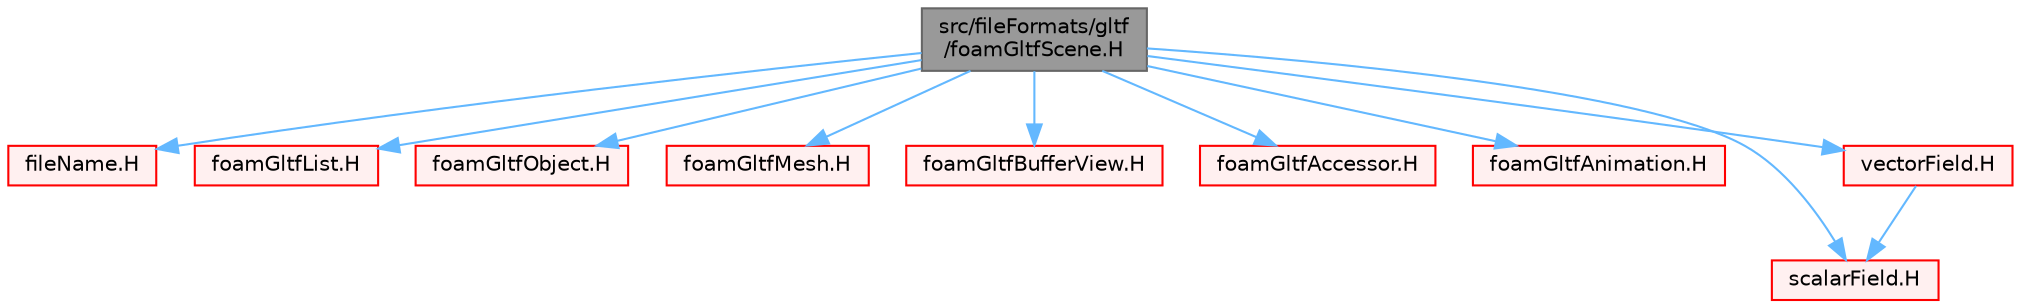 digraph "src/fileFormats/gltf/foamGltfScene.H"
{
 // LATEX_PDF_SIZE
  bgcolor="transparent";
  edge [fontname=Helvetica,fontsize=10,labelfontname=Helvetica,labelfontsize=10];
  node [fontname=Helvetica,fontsize=10,shape=box,height=0.2,width=0.4];
  Node1 [id="Node000001",label="src/fileFormats/gltf\l/foamGltfScene.H",height=0.2,width=0.4,color="gray40", fillcolor="grey60", style="filled", fontcolor="black",tooltip=" "];
  Node1 -> Node2 [id="edge1_Node000001_Node000002",color="steelblue1",style="solid",tooltip=" "];
  Node2 [id="Node000002",label="fileName.H",height=0.2,width=0.4,color="red", fillcolor="#FFF0F0", style="filled",URL="$fileName_8H.html",tooltip=" "];
  Node1 -> Node16 [id="edge2_Node000001_Node000016",color="steelblue1",style="solid",tooltip=" "];
  Node16 [id="Node000016",label="foamGltfList.H",height=0.2,width=0.4,color="red", fillcolor="#FFF0F0", style="filled",URL="$foamGltfList_8H.html",tooltip=" "];
  Node1 -> Node97 [id="edge3_Node000001_Node000097",color="steelblue1",style="solid",tooltip=" "];
  Node97 [id="Node000097",label="foamGltfObject.H",height=0.2,width=0.4,color="red", fillcolor="#FFF0F0", style="filled",URL="$foamGltfObject_8H.html",tooltip=" "];
  Node1 -> Node99 [id="edge4_Node000001_Node000099",color="steelblue1",style="solid",tooltip=" "];
  Node99 [id="Node000099",label="foamGltfMesh.H",height=0.2,width=0.4,color="red", fillcolor="#FFF0F0", style="filled",URL="$foamGltfMesh_8H.html",tooltip=" "];
  Node1 -> Node119 [id="edge5_Node000001_Node000119",color="steelblue1",style="solid",tooltip=" "];
  Node119 [id="Node000119",label="foamGltfBufferView.H",height=0.2,width=0.4,color="red", fillcolor="#FFF0F0", style="filled",URL="$foamGltfBufferView_8H.html",tooltip=" "];
  Node1 -> Node120 [id="edge6_Node000001_Node000120",color="steelblue1",style="solid",tooltip=" "];
  Node120 [id="Node000120",label="foamGltfAccessor.H",height=0.2,width=0.4,color="red", fillcolor="#FFF0F0", style="filled",URL="$foamGltfAccessor_8H.html",tooltip=" "];
  Node1 -> Node166 [id="edge7_Node000001_Node000166",color="steelblue1",style="solid",tooltip=" "];
  Node166 [id="Node000166",label="foamGltfAnimation.H",height=0.2,width=0.4,color="red", fillcolor="#FFF0F0", style="filled",URL="$foamGltfAnimation_8H.html",tooltip=" "];
  Node1 -> Node165 [id="edge8_Node000001_Node000165",color="steelblue1",style="solid",tooltip=" "];
  Node165 [id="Node000165",label="scalarField.H",height=0.2,width=0.4,color="red", fillcolor="#FFF0F0", style="filled",URL="$scalarField_8H.html",tooltip=" "];
  Node1 -> Node167 [id="edge9_Node000001_Node000167",color="steelblue1",style="solid",tooltip=" "];
  Node167 [id="Node000167",label="vectorField.H",height=0.2,width=0.4,color="red", fillcolor="#FFF0F0", style="filled",URL="$vectorField_8H.html",tooltip=" "];
  Node167 -> Node165 [id="edge10_Node000167_Node000165",color="steelblue1",style="solid",tooltip=" "];
}
